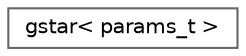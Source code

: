 digraph "Graphical Class Hierarchy"
{
 // LATEX_PDF_SIZE
  bgcolor="transparent";
  edge [fontname=Helvetica,fontsize=10,labelfontname=Helvetica,labelfontsize=10];
  node [fontname=Helvetica,fontsize=10,shape=box,height=0.2,width=0.4];
  rankdir="LR";
  Node0 [id="Node000000",label="gstar\< params_t \>",height=0.2,width=0.4,color="grey40", fillcolor="white", style="filled",URL="$df/d26/structchdr_1_1solvers_1_1gstar.html",tooltip="Graveyard search algorithm."];
}
